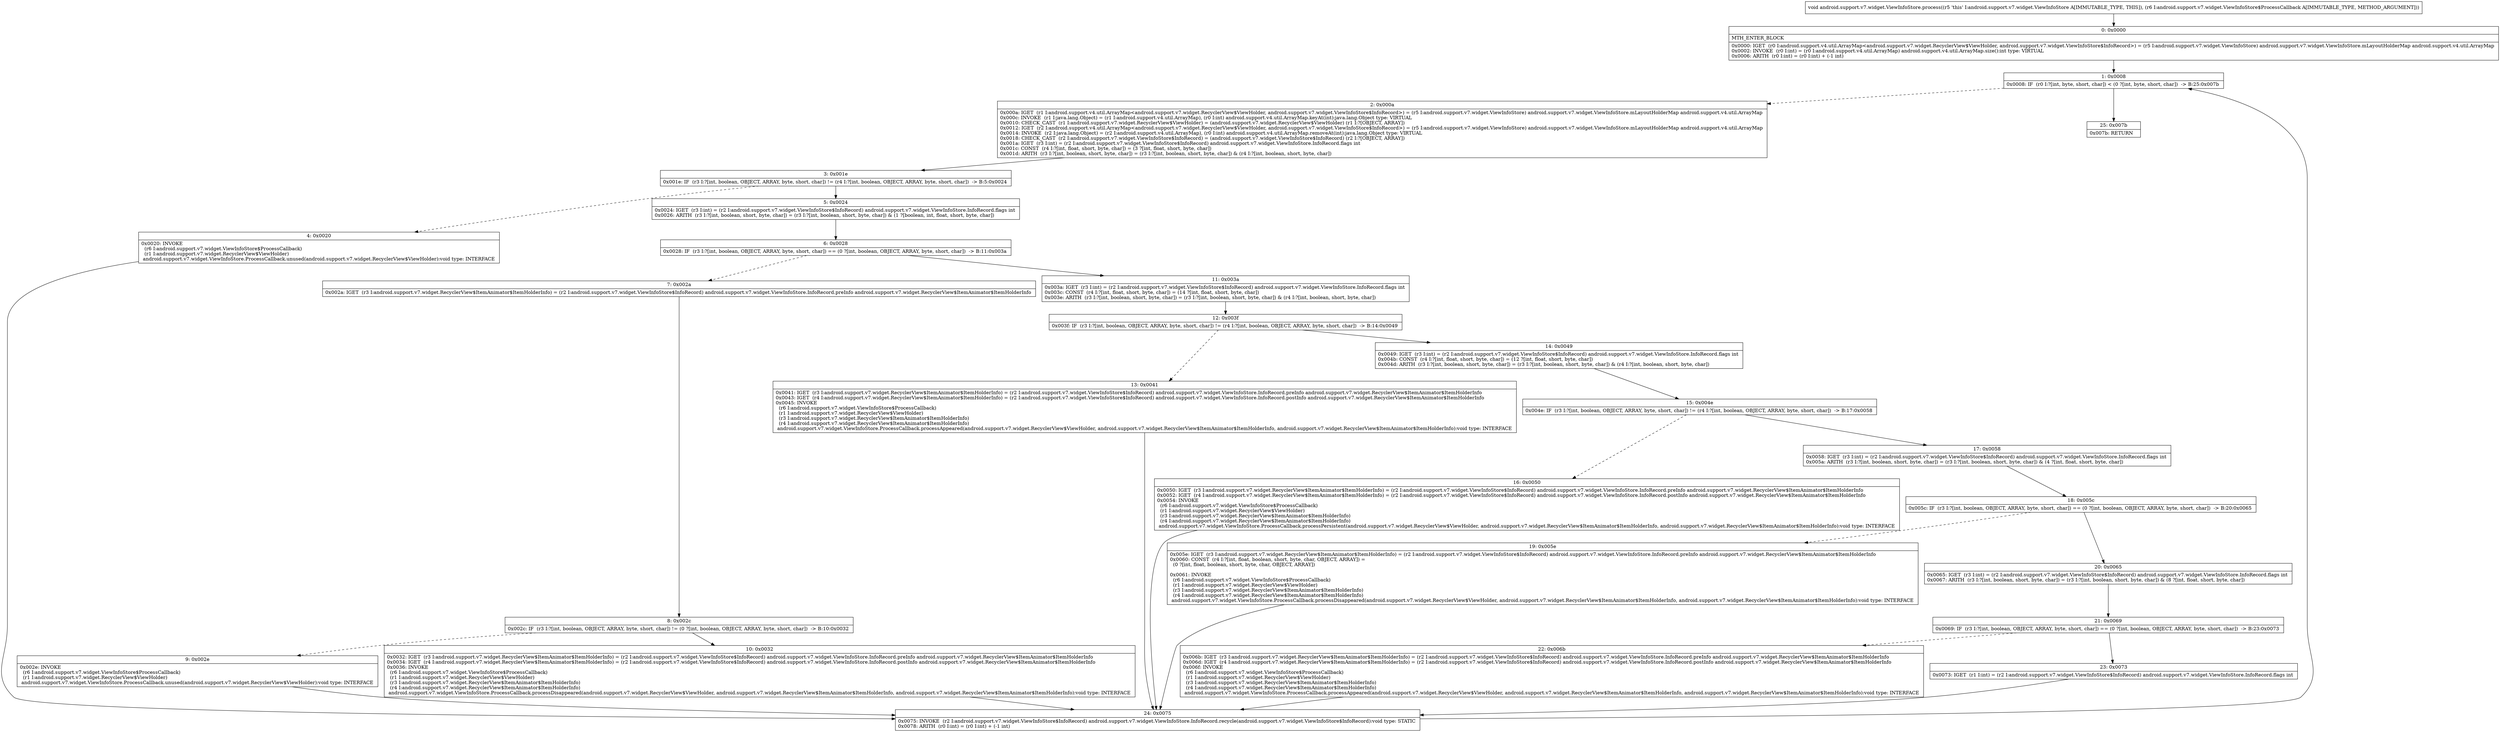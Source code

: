 digraph "CFG forandroid.support.v7.widget.ViewInfoStore.process(Landroid\/support\/v7\/widget\/ViewInfoStore$ProcessCallback;)V" {
Node_0 [shape=record,label="{0\:\ 0x0000|MTH_ENTER_BLOCK\l|0x0000: IGET  (r0 I:android.support.v4.util.ArrayMap\<android.support.v7.widget.RecyclerView$ViewHolder, android.support.v7.widget.ViewInfoStore$InfoRecord\>) = (r5 I:android.support.v7.widget.ViewInfoStore) android.support.v7.widget.ViewInfoStore.mLayoutHolderMap android.support.v4.util.ArrayMap \l0x0002: INVOKE  (r0 I:int) = (r0 I:android.support.v4.util.ArrayMap) android.support.v4.util.ArrayMap.size():int type: VIRTUAL \l0x0006: ARITH  (r0 I:int) = (r0 I:int) + (\-1 int) \l}"];
Node_1 [shape=record,label="{1\:\ 0x0008|0x0008: IF  (r0 I:?[int, byte, short, char]) \< (0 ?[int, byte, short, char])  \-\> B:25:0x007b \l}"];
Node_2 [shape=record,label="{2\:\ 0x000a|0x000a: IGET  (r1 I:android.support.v4.util.ArrayMap\<android.support.v7.widget.RecyclerView$ViewHolder, android.support.v7.widget.ViewInfoStore$InfoRecord\>) = (r5 I:android.support.v7.widget.ViewInfoStore) android.support.v7.widget.ViewInfoStore.mLayoutHolderMap android.support.v4.util.ArrayMap \l0x000c: INVOKE  (r1 I:java.lang.Object) = (r1 I:android.support.v4.util.ArrayMap), (r0 I:int) android.support.v4.util.ArrayMap.keyAt(int):java.lang.Object type: VIRTUAL \l0x0010: CHECK_CAST  (r1 I:android.support.v7.widget.RecyclerView$ViewHolder) = (android.support.v7.widget.RecyclerView$ViewHolder) (r1 I:?[OBJECT, ARRAY]) \l0x0012: IGET  (r2 I:android.support.v4.util.ArrayMap\<android.support.v7.widget.RecyclerView$ViewHolder, android.support.v7.widget.ViewInfoStore$InfoRecord\>) = (r5 I:android.support.v7.widget.ViewInfoStore) android.support.v7.widget.ViewInfoStore.mLayoutHolderMap android.support.v4.util.ArrayMap \l0x0014: INVOKE  (r2 I:java.lang.Object) = (r2 I:android.support.v4.util.ArrayMap), (r0 I:int) android.support.v4.util.ArrayMap.removeAt(int):java.lang.Object type: VIRTUAL \l0x0018: CHECK_CAST  (r2 I:android.support.v7.widget.ViewInfoStore$InfoRecord) = (android.support.v7.widget.ViewInfoStore$InfoRecord) (r2 I:?[OBJECT, ARRAY]) \l0x001a: IGET  (r3 I:int) = (r2 I:android.support.v7.widget.ViewInfoStore$InfoRecord) android.support.v7.widget.ViewInfoStore.InfoRecord.flags int \l0x001c: CONST  (r4 I:?[int, float, short, byte, char]) = (3 ?[int, float, short, byte, char]) \l0x001d: ARITH  (r3 I:?[int, boolean, short, byte, char]) = (r3 I:?[int, boolean, short, byte, char]) & (r4 I:?[int, boolean, short, byte, char]) \l}"];
Node_3 [shape=record,label="{3\:\ 0x001e|0x001e: IF  (r3 I:?[int, boolean, OBJECT, ARRAY, byte, short, char]) != (r4 I:?[int, boolean, OBJECT, ARRAY, byte, short, char])  \-\> B:5:0x0024 \l}"];
Node_4 [shape=record,label="{4\:\ 0x0020|0x0020: INVOKE  \l  (r6 I:android.support.v7.widget.ViewInfoStore$ProcessCallback)\l  (r1 I:android.support.v7.widget.RecyclerView$ViewHolder)\l android.support.v7.widget.ViewInfoStore.ProcessCallback.unused(android.support.v7.widget.RecyclerView$ViewHolder):void type: INTERFACE \l}"];
Node_5 [shape=record,label="{5\:\ 0x0024|0x0024: IGET  (r3 I:int) = (r2 I:android.support.v7.widget.ViewInfoStore$InfoRecord) android.support.v7.widget.ViewInfoStore.InfoRecord.flags int \l0x0026: ARITH  (r3 I:?[int, boolean, short, byte, char]) = (r3 I:?[int, boolean, short, byte, char]) & (1 ?[boolean, int, float, short, byte, char]) \l}"];
Node_6 [shape=record,label="{6\:\ 0x0028|0x0028: IF  (r3 I:?[int, boolean, OBJECT, ARRAY, byte, short, char]) == (0 ?[int, boolean, OBJECT, ARRAY, byte, short, char])  \-\> B:11:0x003a \l}"];
Node_7 [shape=record,label="{7\:\ 0x002a|0x002a: IGET  (r3 I:android.support.v7.widget.RecyclerView$ItemAnimator$ItemHolderInfo) = (r2 I:android.support.v7.widget.ViewInfoStore$InfoRecord) android.support.v7.widget.ViewInfoStore.InfoRecord.preInfo android.support.v7.widget.RecyclerView$ItemAnimator$ItemHolderInfo \l}"];
Node_8 [shape=record,label="{8\:\ 0x002c|0x002c: IF  (r3 I:?[int, boolean, OBJECT, ARRAY, byte, short, char]) != (0 ?[int, boolean, OBJECT, ARRAY, byte, short, char])  \-\> B:10:0x0032 \l}"];
Node_9 [shape=record,label="{9\:\ 0x002e|0x002e: INVOKE  \l  (r6 I:android.support.v7.widget.ViewInfoStore$ProcessCallback)\l  (r1 I:android.support.v7.widget.RecyclerView$ViewHolder)\l android.support.v7.widget.ViewInfoStore.ProcessCallback.unused(android.support.v7.widget.RecyclerView$ViewHolder):void type: INTERFACE \l}"];
Node_10 [shape=record,label="{10\:\ 0x0032|0x0032: IGET  (r3 I:android.support.v7.widget.RecyclerView$ItemAnimator$ItemHolderInfo) = (r2 I:android.support.v7.widget.ViewInfoStore$InfoRecord) android.support.v7.widget.ViewInfoStore.InfoRecord.preInfo android.support.v7.widget.RecyclerView$ItemAnimator$ItemHolderInfo \l0x0034: IGET  (r4 I:android.support.v7.widget.RecyclerView$ItemAnimator$ItemHolderInfo) = (r2 I:android.support.v7.widget.ViewInfoStore$InfoRecord) android.support.v7.widget.ViewInfoStore.InfoRecord.postInfo android.support.v7.widget.RecyclerView$ItemAnimator$ItemHolderInfo \l0x0036: INVOKE  \l  (r6 I:android.support.v7.widget.ViewInfoStore$ProcessCallback)\l  (r1 I:android.support.v7.widget.RecyclerView$ViewHolder)\l  (r3 I:android.support.v7.widget.RecyclerView$ItemAnimator$ItemHolderInfo)\l  (r4 I:android.support.v7.widget.RecyclerView$ItemAnimator$ItemHolderInfo)\l android.support.v7.widget.ViewInfoStore.ProcessCallback.processDisappeared(android.support.v7.widget.RecyclerView$ViewHolder, android.support.v7.widget.RecyclerView$ItemAnimator$ItemHolderInfo, android.support.v7.widget.RecyclerView$ItemAnimator$ItemHolderInfo):void type: INTERFACE \l}"];
Node_11 [shape=record,label="{11\:\ 0x003a|0x003a: IGET  (r3 I:int) = (r2 I:android.support.v7.widget.ViewInfoStore$InfoRecord) android.support.v7.widget.ViewInfoStore.InfoRecord.flags int \l0x003c: CONST  (r4 I:?[int, float, short, byte, char]) = (14 ?[int, float, short, byte, char]) \l0x003e: ARITH  (r3 I:?[int, boolean, short, byte, char]) = (r3 I:?[int, boolean, short, byte, char]) & (r4 I:?[int, boolean, short, byte, char]) \l}"];
Node_12 [shape=record,label="{12\:\ 0x003f|0x003f: IF  (r3 I:?[int, boolean, OBJECT, ARRAY, byte, short, char]) != (r4 I:?[int, boolean, OBJECT, ARRAY, byte, short, char])  \-\> B:14:0x0049 \l}"];
Node_13 [shape=record,label="{13\:\ 0x0041|0x0041: IGET  (r3 I:android.support.v7.widget.RecyclerView$ItemAnimator$ItemHolderInfo) = (r2 I:android.support.v7.widget.ViewInfoStore$InfoRecord) android.support.v7.widget.ViewInfoStore.InfoRecord.preInfo android.support.v7.widget.RecyclerView$ItemAnimator$ItemHolderInfo \l0x0043: IGET  (r4 I:android.support.v7.widget.RecyclerView$ItemAnimator$ItemHolderInfo) = (r2 I:android.support.v7.widget.ViewInfoStore$InfoRecord) android.support.v7.widget.ViewInfoStore.InfoRecord.postInfo android.support.v7.widget.RecyclerView$ItemAnimator$ItemHolderInfo \l0x0045: INVOKE  \l  (r6 I:android.support.v7.widget.ViewInfoStore$ProcessCallback)\l  (r1 I:android.support.v7.widget.RecyclerView$ViewHolder)\l  (r3 I:android.support.v7.widget.RecyclerView$ItemAnimator$ItemHolderInfo)\l  (r4 I:android.support.v7.widget.RecyclerView$ItemAnimator$ItemHolderInfo)\l android.support.v7.widget.ViewInfoStore.ProcessCallback.processAppeared(android.support.v7.widget.RecyclerView$ViewHolder, android.support.v7.widget.RecyclerView$ItemAnimator$ItemHolderInfo, android.support.v7.widget.RecyclerView$ItemAnimator$ItemHolderInfo):void type: INTERFACE \l}"];
Node_14 [shape=record,label="{14\:\ 0x0049|0x0049: IGET  (r3 I:int) = (r2 I:android.support.v7.widget.ViewInfoStore$InfoRecord) android.support.v7.widget.ViewInfoStore.InfoRecord.flags int \l0x004b: CONST  (r4 I:?[int, float, short, byte, char]) = (12 ?[int, float, short, byte, char]) \l0x004d: ARITH  (r3 I:?[int, boolean, short, byte, char]) = (r3 I:?[int, boolean, short, byte, char]) & (r4 I:?[int, boolean, short, byte, char]) \l}"];
Node_15 [shape=record,label="{15\:\ 0x004e|0x004e: IF  (r3 I:?[int, boolean, OBJECT, ARRAY, byte, short, char]) != (r4 I:?[int, boolean, OBJECT, ARRAY, byte, short, char])  \-\> B:17:0x0058 \l}"];
Node_16 [shape=record,label="{16\:\ 0x0050|0x0050: IGET  (r3 I:android.support.v7.widget.RecyclerView$ItemAnimator$ItemHolderInfo) = (r2 I:android.support.v7.widget.ViewInfoStore$InfoRecord) android.support.v7.widget.ViewInfoStore.InfoRecord.preInfo android.support.v7.widget.RecyclerView$ItemAnimator$ItemHolderInfo \l0x0052: IGET  (r4 I:android.support.v7.widget.RecyclerView$ItemAnimator$ItemHolderInfo) = (r2 I:android.support.v7.widget.ViewInfoStore$InfoRecord) android.support.v7.widget.ViewInfoStore.InfoRecord.postInfo android.support.v7.widget.RecyclerView$ItemAnimator$ItemHolderInfo \l0x0054: INVOKE  \l  (r6 I:android.support.v7.widget.ViewInfoStore$ProcessCallback)\l  (r1 I:android.support.v7.widget.RecyclerView$ViewHolder)\l  (r3 I:android.support.v7.widget.RecyclerView$ItemAnimator$ItemHolderInfo)\l  (r4 I:android.support.v7.widget.RecyclerView$ItemAnimator$ItemHolderInfo)\l android.support.v7.widget.ViewInfoStore.ProcessCallback.processPersistent(android.support.v7.widget.RecyclerView$ViewHolder, android.support.v7.widget.RecyclerView$ItemAnimator$ItemHolderInfo, android.support.v7.widget.RecyclerView$ItemAnimator$ItemHolderInfo):void type: INTERFACE \l}"];
Node_17 [shape=record,label="{17\:\ 0x0058|0x0058: IGET  (r3 I:int) = (r2 I:android.support.v7.widget.ViewInfoStore$InfoRecord) android.support.v7.widget.ViewInfoStore.InfoRecord.flags int \l0x005a: ARITH  (r3 I:?[int, boolean, short, byte, char]) = (r3 I:?[int, boolean, short, byte, char]) & (4 ?[int, float, short, byte, char]) \l}"];
Node_18 [shape=record,label="{18\:\ 0x005c|0x005c: IF  (r3 I:?[int, boolean, OBJECT, ARRAY, byte, short, char]) == (0 ?[int, boolean, OBJECT, ARRAY, byte, short, char])  \-\> B:20:0x0065 \l}"];
Node_19 [shape=record,label="{19\:\ 0x005e|0x005e: IGET  (r3 I:android.support.v7.widget.RecyclerView$ItemAnimator$ItemHolderInfo) = (r2 I:android.support.v7.widget.ViewInfoStore$InfoRecord) android.support.v7.widget.ViewInfoStore.InfoRecord.preInfo android.support.v7.widget.RecyclerView$ItemAnimator$ItemHolderInfo \l0x0060: CONST  (r4 I:?[int, float, boolean, short, byte, char, OBJECT, ARRAY]) = \l  (0 ?[int, float, boolean, short, byte, char, OBJECT, ARRAY])\l \l0x0061: INVOKE  \l  (r6 I:android.support.v7.widget.ViewInfoStore$ProcessCallback)\l  (r1 I:android.support.v7.widget.RecyclerView$ViewHolder)\l  (r3 I:android.support.v7.widget.RecyclerView$ItemAnimator$ItemHolderInfo)\l  (r4 I:android.support.v7.widget.RecyclerView$ItemAnimator$ItemHolderInfo)\l android.support.v7.widget.ViewInfoStore.ProcessCallback.processDisappeared(android.support.v7.widget.RecyclerView$ViewHolder, android.support.v7.widget.RecyclerView$ItemAnimator$ItemHolderInfo, android.support.v7.widget.RecyclerView$ItemAnimator$ItemHolderInfo):void type: INTERFACE \l}"];
Node_20 [shape=record,label="{20\:\ 0x0065|0x0065: IGET  (r3 I:int) = (r2 I:android.support.v7.widget.ViewInfoStore$InfoRecord) android.support.v7.widget.ViewInfoStore.InfoRecord.flags int \l0x0067: ARITH  (r3 I:?[int, boolean, short, byte, char]) = (r3 I:?[int, boolean, short, byte, char]) & (8 ?[int, float, short, byte, char]) \l}"];
Node_21 [shape=record,label="{21\:\ 0x0069|0x0069: IF  (r3 I:?[int, boolean, OBJECT, ARRAY, byte, short, char]) == (0 ?[int, boolean, OBJECT, ARRAY, byte, short, char])  \-\> B:23:0x0073 \l}"];
Node_22 [shape=record,label="{22\:\ 0x006b|0x006b: IGET  (r3 I:android.support.v7.widget.RecyclerView$ItemAnimator$ItemHolderInfo) = (r2 I:android.support.v7.widget.ViewInfoStore$InfoRecord) android.support.v7.widget.ViewInfoStore.InfoRecord.preInfo android.support.v7.widget.RecyclerView$ItemAnimator$ItemHolderInfo \l0x006d: IGET  (r4 I:android.support.v7.widget.RecyclerView$ItemAnimator$ItemHolderInfo) = (r2 I:android.support.v7.widget.ViewInfoStore$InfoRecord) android.support.v7.widget.ViewInfoStore.InfoRecord.postInfo android.support.v7.widget.RecyclerView$ItemAnimator$ItemHolderInfo \l0x006f: INVOKE  \l  (r6 I:android.support.v7.widget.ViewInfoStore$ProcessCallback)\l  (r1 I:android.support.v7.widget.RecyclerView$ViewHolder)\l  (r3 I:android.support.v7.widget.RecyclerView$ItemAnimator$ItemHolderInfo)\l  (r4 I:android.support.v7.widget.RecyclerView$ItemAnimator$ItemHolderInfo)\l android.support.v7.widget.ViewInfoStore.ProcessCallback.processAppeared(android.support.v7.widget.RecyclerView$ViewHolder, android.support.v7.widget.RecyclerView$ItemAnimator$ItemHolderInfo, android.support.v7.widget.RecyclerView$ItemAnimator$ItemHolderInfo):void type: INTERFACE \l}"];
Node_23 [shape=record,label="{23\:\ 0x0073|0x0073: IGET  (r1 I:int) = (r2 I:android.support.v7.widget.ViewInfoStore$InfoRecord) android.support.v7.widget.ViewInfoStore.InfoRecord.flags int \l}"];
Node_24 [shape=record,label="{24\:\ 0x0075|0x0075: INVOKE  (r2 I:android.support.v7.widget.ViewInfoStore$InfoRecord) android.support.v7.widget.ViewInfoStore.InfoRecord.recycle(android.support.v7.widget.ViewInfoStore$InfoRecord):void type: STATIC \l0x0078: ARITH  (r0 I:int) = (r0 I:int) + (\-1 int) \l}"];
Node_25 [shape=record,label="{25\:\ 0x007b|0x007b: RETURN   \l}"];
MethodNode[shape=record,label="{void android.support.v7.widget.ViewInfoStore.process((r5 'this' I:android.support.v7.widget.ViewInfoStore A[IMMUTABLE_TYPE, THIS]), (r6 I:android.support.v7.widget.ViewInfoStore$ProcessCallback A[IMMUTABLE_TYPE, METHOD_ARGUMENT])) }"];
MethodNode -> Node_0;
Node_0 -> Node_1;
Node_1 -> Node_2[style=dashed];
Node_1 -> Node_25;
Node_2 -> Node_3;
Node_3 -> Node_4[style=dashed];
Node_3 -> Node_5;
Node_4 -> Node_24;
Node_5 -> Node_6;
Node_6 -> Node_7[style=dashed];
Node_6 -> Node_11;
Node_7 -> Node_8;
Node_8 -> Node_9[style=dashed];
Node_8 -> Node_10;
Node_9 -> Node_24;
Node_10 -> Node_24;
Node_11 -> Node_12;
Node_12 -> Node_13[style=dashed];
Node_12 -> Node_14;
Node_13 -> Node_24;
Node_14 -> Node_15;
Node_15 -> Node_16[style=dashed];
Node_15 -> Node_17;
Node_16 -> Node_24;
Node_17 -> Node_18;
Node_18 -> Node_19[style=dashed];
Node_18 -> Node_20;
Node_19 -> Node_24;
Node_20 -> Node_21;
Node_21 -> Node_22[style=dashed];
Node_21 -> Node_23;
Node_22 -> Node_24;
Node_23 -> Node_24;
Node_24 -> Node_1;
}


